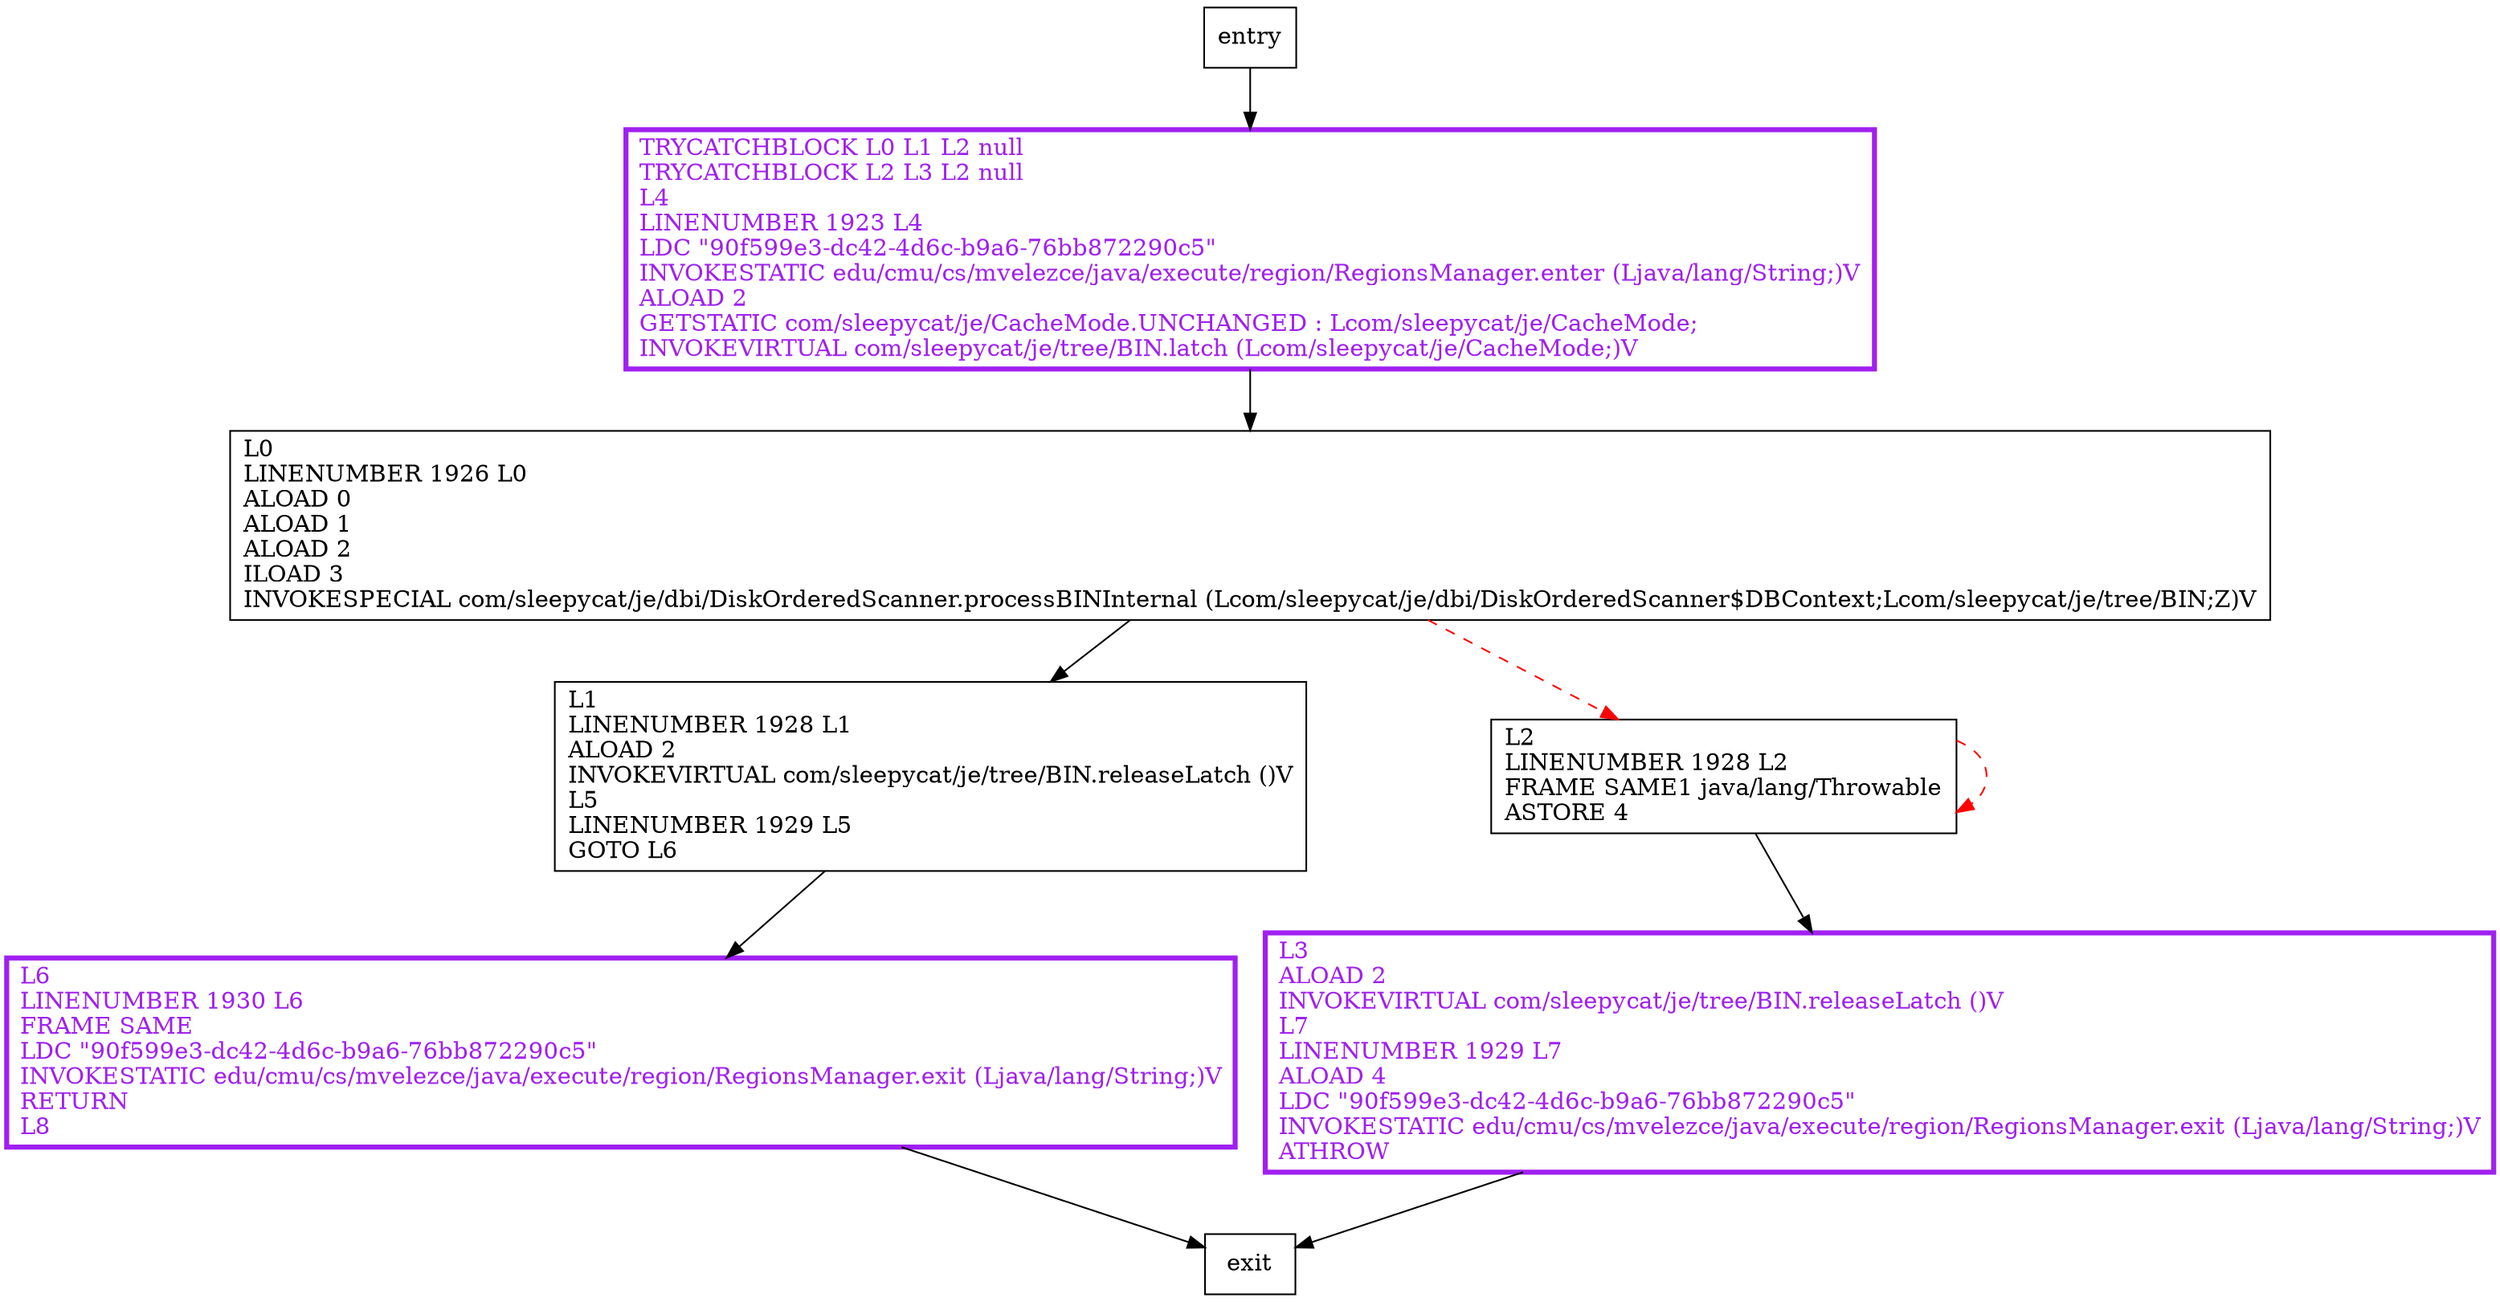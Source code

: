 digraph processBIN {
node [shape=record];
1091249342 [label="L1\lLINENUMBER 1928 L1\lALOAD 2\lINVOKEVIRTUAL com/sleepycat/je/tree/BIN.releaseLatch ()V\lL5\lLINENUMBER 1929 L5\lGOTO L6\l"];
960203823 [label="L0\lLINENUMBER 1926 L0\lALOAD 0\lALOAD 1\lALOAD 2\lILOAD 3\lINVOKESPECIAL com/sleepycat/je/dbi/DiskOrderedScanner.processBINInternal (Lcom/sleepycat/je/dbi/DiskOrderedScanner$DBContext;Lcom/sleepycat/je/tree/BIN;Z)V\l"];
155007289 [label="L2\lLINENUMBER 1928 L2\lFRAME SAME1 java/lang/Throwable\lASTORE 4\l"];
1351803496 [label="L3\lALOAD 2\lINVOKEVIRTUAL com/sleepycat/je/tree/BIN.releaseLatch ()V\lL7\lLINENUMBER 1929 L7\lALOAD 4\lLDC \"90f599e3-dc42-4d6c-b9a6-76bb872290c5\"\lINVOKESTATIC edu/cmu/cs/mvelezce/java/execute/region/RegionsManager.exit (Ljava/lang/String;)V\lATHROW\l"];
892163745 [label="L6\lLINENUMBER 1930 L6\lFRAME SAME\lLDC \"90f599e3-dc42-4d6c-b9a6-76bb872290c5\"\lINVOKESTATIC edu/cmu/cs/mvelezce/java/execute/region/RegionsManager.exit (Ljava/lang/String;)V\lRETURN\lL8\l"];
2056547402 [label="TRYCATCHBLOCK L0 L1 L2 null\lTRYCATCHBLOCK L2 L3 L2 null\lL4\lLINENUMBER 1923 L4\lLDC \"90f599e3-dc42-4d6c-b9a6-76bb872290c5\"\lINVOKESTATIC edu/cmu/cs/mvelezce/java/execute/region/RegionsManager.enter (Ljava/lang/String;)V\lALOAD 2\lGETSTATIC com/sleepycat/je/CacheMode.UNCHANGED : Lcom/sleepycat/je/CacheMode;\lINVOKEVIRTUAL com/sleepycat/je/tree/BIN.latch (Lcom/sleepycat/je/CacheMode;)V\l"];
entry;
exit;
1091249342 -> 892163745
entry -> 2056547402
960203823 -> 1091249342
960203823 -> 155007289 [style=dashed, color=red]
155007289 -> 155007289 [style=dashed, color=red]
155007289 -> 1351803496
1351803496 -> exit
892163745 -> exit
2056547402 -> 960203823
1351803496[fontcolor="purple", penwidth=3, color="purple"];
892163745[fontcolor="purple", penwidth=3, color="purple"];
2056547402[fontcolor="purple", penwidth=3, color="purple"];
}
